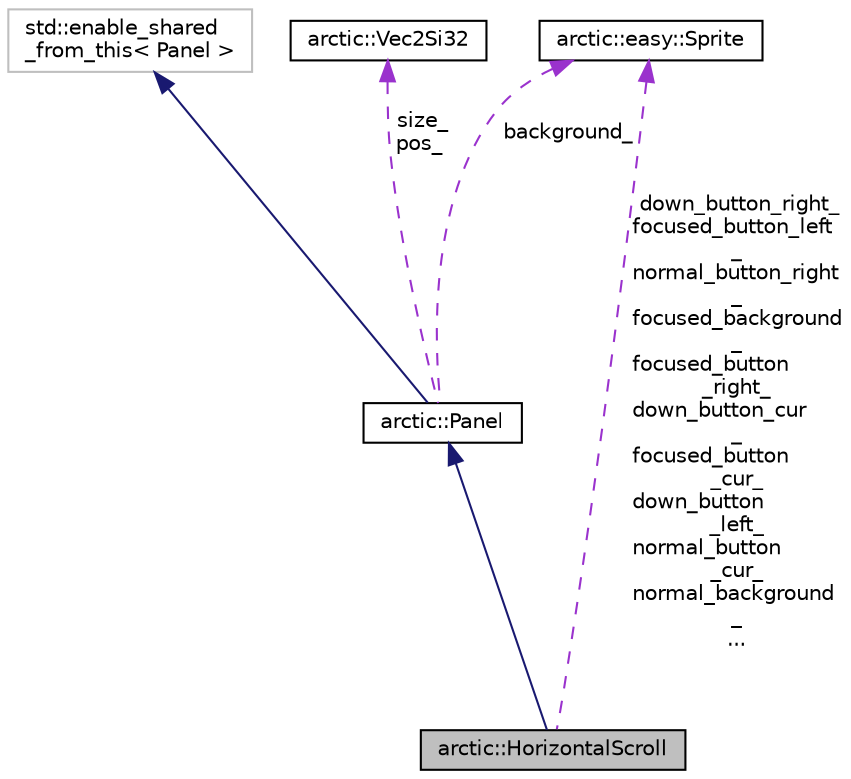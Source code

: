 digraph "arctic::HorizontalScroll"
{
 // LATEX_PDF_SIZE
  edge [fontname="Helvetica",fontsize="10",labelfontname="Helvetica",labelfontsize="10"];
  node [fontname="Helvetica",fontsize="10",shape=record];
  Node3 [label="arctic::HorizontalScroll",height=0.2,width=0.4,color="black", fillcolor="grey75", style="filled", fontcolor="black",tooltip=" "];
  Node4 -> Node3 [dir="back",color="midnightblue",fontsize="10",style="solid",fontname="Helvetica"];
  Node4 [label="arctic::Panel",height=0.2,width=0.4,color="black", fillcolor="white", style="filled",URL="$classarctic_1_1_panel.html",tooltip=" "];
  Node5 -> Node4 [dir="back",color="midnightblue",fontsize="10",style="solid",fontname="Helvetica"];
  Node5 [label="std::enable_shared\l_from_this\< Panel \>",height=0.2,width=0.4,color="grey75", fillcolor="white", style="filled",tooltip=" "];
  Node6 -> Node4 [dir="back",color="darkorchid3",fontsize="10",style="dashed",label=" size_\npos_" ,fontname="Helvetica"];
  Node6 [label="arctic::Vec2Si32",height=0.2,width=0.4,color="black", fillcolor="white", style="filled",URL="$structarctic_1_1_vec2_si32.html",tooltip=" "];
  Node7 -> Node4 [dir="back",color="darkorchid3",fontsize="10",style="dashed",label=" background_" ,fontname="Helvetica"];
  Node7 [label="arctic::easy::Sprite",height=0.2,width=0.4,color="black", fillcolor="white", style="filled",URL="$classarctic_1_1easy_1_1_sprite.html",tooltip=" "];
  Node7 -> Node3 [dir="back",color="darkorchid3",fontsize="10",style="dashed",label=" down_button_right_\nfocused_button_left\l_\nnormal_button_right\l_\nfocused_background\l_\nfocused_button\l_right_\ndown_button_cur\l_\nfocused_button\l_cur_\ndown_button\l_left_\nnormal_button\l_cur_\nnormal_background\l_\n..." ,fontname="Helvetica"];
}
